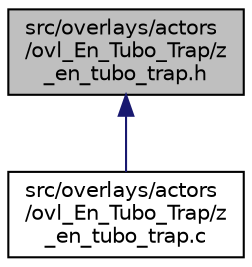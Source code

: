 digraph "src/overlays/actors/ovl_En_Tubo_Trap/z_en_tubo_trap.h"
{
 // LATEX_PDF_SIZE
  edge [fontname="Helvetica",fontsize="10",labelfontname="Helvetica",labelfontsize="10"];
  node [fontname="Helvetica",fontsize="10",shape=record];
  Node1 [label="src/overlays/actors\l/ovl_En_Tubo_Trap/z\l_en_tubo_trap.h",height=0.2,width=0.4,color="black", fillcolor="grey75", style="filled", fontcolor="black",tooltip=" "];
  Node1 -> Node2 [dir="back",color="midnightblue",fontsize="10",style="solid",fontname="Helvetica"];
  Node2 [label="src/overlays/actors\l/ovl_En_Tubo_Trap/z\l_en_tubo_trap.c",height=0.2,width=0.4,color="black", fillcolor="white", style="filled",URL="$de/d95/z__en__tubo__trap_8c.html",tooltip=" "];
}
